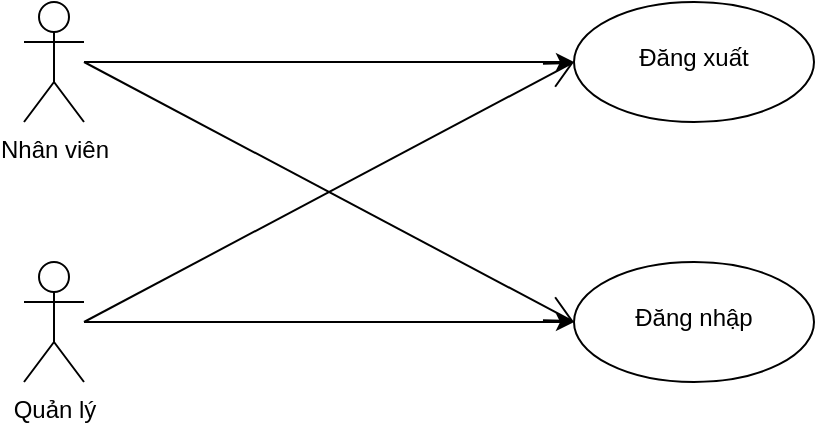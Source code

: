 <mxfile version="24.3.1" type="github" pages="3">
  <diagram name="usecase đăng nhập" id="J5ofeO4W4WTgCNZOi133">
    <mxGraphModel grid="0" page="0" gridSize="10" guides="1" tooltips="1" connect="1" arrows="1" fold="1" pageScale="1" pageWidth="827" pageHeight="1169" math="0" shadow="0">
      <root>
        <mxCell id="0" />
        <mxCell id="1" parent="0" />
        <mxCell id="liZM-SsBKkkCHfajtKRv-1" style="edgeStyle=orthogonalEdgeStyle;rounded=0;orthogonalLoop=1;jettySize=auto;html=1;entryX=0;entryY=0.5;entryDx=0;entryDy=0;" edge="1" parent="1" source="liZM-SsBKkkCHfajtKRv-2" target="liZM-SsBKkkCHfajtKRv-6">
          <mxGeometry relative="1" as="geometry" />
        </mxCell>
        <mxCell id="liZM-SsBKkkCHfajtKRv-2" value="Nhân viên" style="shape=umlActor;verticalLabelPosition=bottom;verticalAlign=top;html=1;outlineConnect=0;" vertex="1" parent="1">
          <mxGeometry x="150" y="40" width="30" height="60" as="geometry" />
        </mxCell>
        <mxCell id="liZM-SsBKkkCHfajtKRv-3" style="edgeStyle=orthogonalEdgeStyle;rounded=0;orthogonalLoop=1;jettySize=auto;html=1;entryX=0;entryY=0.5;entryDx=0;entryDy=0;" edge="1" parent="1" source="liZM-SsBKkkCHfajtKRv-4" target="liZM-SsBKkkCHfajtKRv-5">
          <mxGeometry relative="1" as="geometry" />
        </mxCell>
        <mxCell id="liZM-SsBKkkCHfajtKRv-4" value="Quản lý" style="shape=umlActor;verticalLabelPosition=bottom;verticalAlign=top;html=1;outlineConnect=0;" vertex="1" parent="1">
          <mxGeometry x="150" y="170" width="30" height="60" as="geometry" />
        </mxCell>
        <mxCell id="liZM-SsBKkkCHfajtKRv-5" value="&lt;br&gt;Đăng nhập" style="ellipse;whiteSpace=wrap;html=1;verticalAlign=top;" vertex="1" parent="1">
          <mxGeometry x="425" y="170" width="120" height="60" as="geometry" />
        </mxCell>
        <mxCell id="liZM-SsBKkkCHfajtKRv-6" value="&lt;br&gt;Đăng xuất" style="ellipse;whiteSpace=wrap;html=1;verticalAlign=top;" vertex="1" parent="1">
          <mxGeometry x="425" y="40" width="120" height="60" as="geometry" />
        </mxCell>
        <mxCell id="liZM-SsBKkkCHfajtKRv-7" value="" style="endArrow=open;endFill=1;endSize=12;html=1;rounded=0;entryX=0;entryY=0.5;entryDx=0;entryDy=0;" edge="1" parent="1" target="liZM-SsBKkkCHfajtKRv-6">
          <mxGeometry width="160" relative="1" as="geometry">
            <mxPoint x="180" y="200" as="sourcePoint" />
            <mxPoint x="500" y="290" as="targetPoint" />
          </mxGeometry>
        </mxCell>
        <mxCell id="liZM-SsBKkkCHfajtKRv-8" value="" style="endArrow=open;endFill=1;endSize=12;html=1;rounded=0;entryX=0;entryY=0.5;entryDx=0;entryDy=0;" edge="1" parent="1" target="liZM-SsBKkkCHfajtKRv-5">
          <mxGeometry width="160" relative="1" as="geometry">
            <mxPoint x="180" y="70" as="sourcePoint" />
            <mxPoint x="500" y="290" as="targetPoint" />
          </mxGeometry>
        </mxCell>
      </root>
    </mxGraphModel>
  </diagram>
  <diagram id="H83PuLndvgG9527dxFOh" name="use case nhân viên">
    <mxGraphModel grid="0" page="0" gridSize="10" guides="1" tooltips="1" connect="1" arrows="1" fold="1" pageScale="1" pageWidth="827" pageHeight="1169" math="0" shadow="0">
      <root>
        <mxCell id="0" />
        <mxCell id="1" parent="0" />
        <mxCell id="HDXBAJgAg0gskHYHHkbr-1" value="" style="edgeStyle=orthogonalEdgeStyle;rounded=0;orthogonalLoop=1;jettySize=auto;html=1;" edge="1" parent="1" source="HDXBAJgAg0gskHYHHkbr-2" target="HDXBAJgAg0gskHYHHkbr-3">
          <mxGeometry relative="1" as="geometry" />
        </mxCell>
        <mxCell id="HDXBAJgAg0gskHYHHkbr-2" value="Quản lý" style="shape=umlActor;verticalLabelPosition=bottom;verticalAlign=top;html=1;outlineConnect=0;" vertex="1" parent="1">
          <mxGeometry x="160" y="160" width="30" height="60" as="geometry" />
        </mxCell>
        <mxCell id="HDXBAJgAg0gskHYHHkbr-3" value="&lt;br&gt;Quản lý&lt;br&gt;nhân viên" style="ellipse;whiteSpace=wrap;html=1;verticalAlign=top;" vertex="1" parent="1">
          <mxGeometry x="330" y="160" width="120" height="60" as="geometry" />
        </mxCell>
        <mxCell id="HDXBAJgAg0gskHYHHkbr-4" value="&lt;br&gt;Thêm nhân viên" style="ellipse;whiteSpace=wrap;html=1;verticalAlign=top;" vertex="1" parent="1">
          <mxGeometry x="330" y="290" width="120" height="60" as="geometry" />
        </mxCell>
        <mxCell id="HDXBAJgAg0gskHYHHkbr-5" value="&lt;br&gt;Sửa thông tin&lt;br&gt;nhân viên" style="ellipse;whiteSpace=wrap;html=1;verticalAlign=top;" vertex="1" parent="1">
          <mxGeometry x="520" y="160" width="120" height="60" as="geometry" />
        </mxCell>
        <mxCell id="HDXBAJgAg0gskHYHHkbr-6" value="&lt;br&gt;Xem danh sách&lt;br&gt;nhân viên" style="ellipse;whiteSpace=wrap;html=1;verticalAlign=top;" vertex="1" parent="1">
          <mxGeometry x="330" y="10" width="120" height="60" as="geometry" />
        </mxCell>
        <mxCell id="HDXBAJgAg0gskHYHHkbr-7" style="edgeStyle=orthogonalEdgeStyle;rounded=0;orthogonalLoop=1;jettySize=auto;html=1;" edge="1" parent="1" source="HDXBAJgAg0gskHYHHkbr-8" target="HDXBAJgAg0gskHYHHkbr-6">
          <mxGeometry relative="1" as="geometry" />
        </mxCell>
        <mxCell id="HDXBAJgAg0gskHYHHkbr-8" value="Nhân Viên" style="shape=umlActor;verticalLabelPosition=bottom;verticalAlign=top;html=1;outlineConnect=0;" vertex="1" parent="1">
          <mxGeometry x="160" y="10" width="30" height="60" as="geometry" />
        </mxCell>
        <mxCell id="HDXBAJgAg0gskHYHHkbr-9" value="" style="endArrow=block;dashed=1;endFill=0;endSize=12;html=1;rounded=0;exitX=0.5;exitY=0;exitDx=0;exitDy=0;entryX=0.5;entryY=1;entryDx=0;entryDy=0;" edge="1" parent="1" source="HDXBAJgAg0gskHYHHkbr-4" target="HDXBAJgAg0gskHYHHkbr-3">
          <mxGeometry width="160" relative="1" as="geometry">
            <mxPoint x="340" y="580" as="sourcePoint" />
            <mxPoint x="390" y="450" as="targetPoint" />
          </mxGeometry>
        </mxCell>
        <mxCell id="HDXBAJgAg0gskHYHHkbr-10" value="Extends" style="edgeLabel;html=1;align=center;verticalAlign=middle;resizable=0;points=[];" vertex="1" connectable="0" parent="HDXBAJgAg0gskHYHHkbr-9">
          <mxGeometry x="0.279" relative="1" as="geometry">
            <mxPoint y="15" as="offset" />
          </mxGeometry>
        </mxCell>
        <mxCell id="HDXBAJgAg0gskHYHHkbr-11" value="" style="endArrow=block;dashed=1;endFill=0;endSize=12;html=1;rounded=0;exitX=0;exitY=0.5;exitDx=0;exitDy=0;entryX=1;entryY=0.5;entryDx=0;entryDy=0;" edge="1" parent="1" source="HDXBAJgAg0gskHYHHkbr-5" target="HDXBAJgAg0gskHYHHkbr-3">
          <mxGeometry width="160" relative="1" as="geometry">
            <mxPoint x="477.574" y="71.213" as="sourcePoint" />
            <mxPoint x="442.426" y="178.787" as="targetPoint" />
          </mxGeometry>
        </mxCell>
        <mxCell id="HDXBAJgAg0gskHYHHkbr-12" value="Extends" style="edgeLabel;html=1;align=center;verticalAlign=middle;resizable=0;points=[];" vertex="1" connectable="0" parent="HDXBAJgAg0gskHYHHkbr-11">
          <mxGeometry x="0.279" relative="1" as="geometry">
            <mxPoint x="20" as="offset" />
          </mxGeometry>
        </mxCell>
        <mxCell id="HDXBAJgAg0gskHYHHkbr-13" value="" style="endArrow=block;dashed=1;endFill=0;endSize=12;html=1;rounded=0;exitX=0.5;exitY=1;exitDx=0;exitDy=0;entryX=0.5;entryY=0;entryDx=0;entryDy=0;" edge="1" parent="1" source="HDXBAJgAg0gskHYHHkbr-6" target="HDXBAJgAg0gskHYHHkbr-3">
          <mxGeometry width="160" relative="1" as="geometry">
            <mxPoint x="487.574" y="-248.787" as="sourcePoint" />
            <mxPoint x="390" y="-110" as="targetPoint" />
          </mxGeometry>
        </mxCell>
        <mxCell id="HDXBAJgAg0gskHYHHkbr-14" value="Extends" style="edgeLabel;html=1;align=center;verticalAlign=middle;resizable=0;points=[];" vertex="1" connectable="0" parent="HDXBAJgAg0gskHYHHkbr-13">
          <mxGeometry x="0.279" relative="1" as="geometry">
            <mxPoint y="-18" as="offset" />
          </mxGeometry>
        </mxCell>
        <mxCell id="HDXBAJgAg0gskHYHHkbr-15" value="&lt;br&gt;Sa thải nhân viên" style="ellipse;whiteSpace=wrap;html=1;verticalAlign=top;" vertex="1" parent="1">
          <mxGeometry x="710" y="160" width="120" height="60" as="geometry" />
        </mxCell>
        <mxCell id="HDXBAJgAg0gskHYHHkbr-16" value="" style="endArrow=block;dashed=1;endFill=0;endSize=12;html=1;rounded=0;exitX=0;exitY=0.5;exitDx=0;exitDy=0;entryX=1;entryY=0.5;entryDx=0;entryDy=0;" edge="1" parent="1" source="HDXBAJgAg0gskHYHHkbr-15" target="HDXBAJgAg0gskHYHHkbr-5">
          <mxGeometry width="160" relative="1" as="geometry">
            <mxPoint x="727.574" y="1.213" as="sourcePoint" />
            <mxPoint x="660" y="170" as="targetPoint" />
          </mxGeometry>
        </mxCell>
        <mxCell id="HDXBAJgAg0gskHYHHkbr-17" value="Extends" style="edgeLabel;html=1;align=center;verticalAlign=middle;resizable=0;points=[];" vertex="1" connectable="0" parent="HDXBAJgAg0gskHYHHkbr-16">
          <mxGeometry x="0.279" relative="1" as="geometry">
            <mxPoint x="15" as="offset" />
          </mxGeometry>
        </mxCell>
        <mxCell id="HDXBAJgAg0gskHYHHkbr-18" value="&lt;br&gt;Xem thông tin nhân viên" style="ellipse;whiteSpace=wrap;html=1;verticalAlign=top;" vertex="1" parent="1">
          <mxGeometry x="520" y="10" width="120" height="60" as="geometry" />
        </mxCell>
        <mxCell id="HDXBAJgAg0gskHYHHkbr-19" value="" style="endArrow=block;dashed=1;endFill=0;endSize=12;html=1;rounded=0;exitX=0;exitY=0.5;exitDx=0;exitDy=0;entryX=1;entryY=0.5;entryDx=0;entryDy=0;" edge="1" parent="1" source="HDXBAJgAg0gskHYHHkbr-18" target="HDXBAJgAg0gskHYHHkbr-6">
          <mxGeometry width="160" relative="1" as="geometry">
            <mxPoint x="617.574" y="-78.787" as="sourcePoint" />
            <mxPoint x="520" y="60" as="targetPoint" />
          </mxGeometry>
        </mxCell>
        <mxCell id="HDXBAJgAg0gskHYHHkbr-20" value="Extends" style="edgeLabel;html=1;align=center;verticalAlign=middle;resizable=0;points=[];" vertex="1" connectable="0" parent="HDXBAJgAg0gskHYHHkbr-19">
          <mxGeometry x="0.279" relative="1" as="geometry">
            <mxPoint x="15" as="offset" />
          </mxGeometry>
        </mxCell>
        <mxCell id="HDXBAJgAg0gskHYHHkbr-21" value="" style="endArrow=block;dashed=1;endFill=0;endSize=12;html=1;rounded=0;fontSize=14;entryX=0.5;entryY=1;entryDx=0;entryDy=0;exitX=0.5;exitY=0;exitDx=0;exitDy=0;" edge="1" parent="1" source="HDXBAJgAg0gskHYHHkbr-22" target="HDXBAJgAg0gskHYHHkbr-5">
          <mxGeometry width="160" relative="1" as="geometry">
            <mxPoint x="520" y="280" as="sourcePoint" />
            <mxPoint x="500" y="290" as="targetPoint" />
          </mxGeometry>
        </mxCell>
        <mxCell id="HDXBAJgAg0gskHYHHkbr-22" value="&lt;br&gt;Sửa thông tin&lt;br&gt;đăng nhập" style="ellipse;whiteSpace=wrap;html=1;verticalAlign=top;" vertex="1" parent="1">
          <mxGeometry x="520" y="290" width="120" height="60" as="geometry" />
        </mxCell>
        <mxCell id="HDXBAJgAg0gskHYHHkbr-23" value="Extends" style="edgeLabel;html=1;align=center;verticalAlign=middle;resizable=0;points=[];" vertex="1" connectable="0" parent="1">
          <mxGeometry x="490" y="260" as="geometry">
            <mxPoint x="86" y="-3" as="offset" />
          </mxGeometry>
        </mxCell>
      </root>
    </mxGraphModel>
  </diagram>
  <diagram id="6hskeE5C1Kta3vWvaLKO" name="Trang-3">
    <mxGraphModel dx="954" dy="1040" grid="0" gridSize="10" guides="1" tooltips="1" connect="1" arrows="1" fold="1" page="0" pageScale="1" pageWidth="827" pageHeight="1169" math="0" shadow="0">
      <root>
        <mxCell id="0" />
        <mxCell id="1" parent="0" />
        <mxCell id="ZVoYcP3w5Ckm8mqL0oFL-1" value="" style="edgeStyle=orthogonalEdgeStyle;rounded=0;orthogonalLoop=1;jettySize=auto;html=1;" edge="1" parent="1" source="ZVoYcP3w5Ckm8mqL0oFL-2" target="ZVoYcP3w5Ckm8mqL0oFL-3">
          <mxGeometry relative="1" as="geometry" />
        </mxCell>
        <mxCell id="ZVoYcP3w5Ckm8mqL0oFL-2" value="Nhân viên" style="shape=umlActor;verticalLabelPosition=bottom;verticalAlign=top;html=1;outlineConnect=0;" vertex="1" parent="1">
          <mxGeometry x="160" y="150" width="30" height="60" as="geometry" />
        </mxCell>
        <mxCell id="ZVoYcP3w5Ckm8mqL0oFL-3" value="&lt;br&gt;Bán hàng" style="ellipse;whiteSpace=wrap;html=1;verticalAlign=top;" vertex="1" parent="1">
          <mxGeometry x="330" y="150" width="120" height="60" as="geometry" />
        </mxCell>
        <mxCell id="ZVoYcP3w5Ckm8mqL0oFL-4" value="&lt;br&gt;In hóa đơn" style="ellipse;whiteSpace=wrap;html=1;verticalAlign=top;" vertex="1" parent="1">
          <mxGeometry x="570" y="150" width="120" height="60" as="geometry" />
        </mxCell>
        <mxCell id="ZVoYcP3w5Ckm8mqL0oFL-5" value="" style="endArrow=block;dashed=1;endFill=0;endSize=12;html=1;rounded=0;entryX=0;entryY=0.5;entryDx=0;entryDy=0;exitX=1;exitY=0.5;exitDx=0;exitDy=0;" edge="1" parent="1" source="ZVoYcP3w5Ckm8mqL0oFL-3" target="ZVoYcP3w5Ckm8mqL0oFL-4">
          <mxGeometry width="160" relative="1" as="geometry">
            <mxPoint x="340" y="290" as="sourcePoint" />
            <mxPoint x="500" y="290" as="targetPoint" />
          </mxGeometry>
        </mxCell>
        <mxCell id="ZVoYcP3w5Ckm8mqL0oFL-6" value="Include" style="edgeLabel;html=1;align=center;verticalAlign=middle;resizable=0;points=[];" vertex="1" connectable="0" parent="ZVoYcP3w5Ckm8mqL0oFL-5">
          <mxGeometry x="-0.357" y="3" relative="1" as="geometry">
            <mxPoint x="14" y="3" as="offset" />
          </mxGeometry>
        </mxCell>
        <mxCell id="ZVoYcP3w5Ckm8mqL0oFL-7" value="&lt;br&gt;Tìm kiếm sản phẩm" style="ellipse;whiteSpace=wrap;html=1;verticalAlign=top;" vertex="1" parent="1">
          <mxGeometry x="440" y="330" width="120" height="60" as="geometry" />
        </mxCell>
        <mxCell id="ZVoYcP3w5Ckm8mqL0oFL-8" value="" style="endArrow=block;dashed=1;endFill=0;endSize=12;html=1;rounded=0;entryX=0.5;entryY=1;entryDx=0;entryDy=0;" edge="1" parent="1" source="ZVoYcP3w5Ckm8mqL0oFL-7" target="ZVoYcP3w5Ckm8mqL0oFL-3">
          <mxGeometry width="160" relative="1" as="geometry">
            <mxPoint x="340" y="290" as="sourcePoint" />
            <mxPoint x="500" y="290" as="targetPoint" />
          </mxGeometry>
        </mxCell>
        <mxCell id="ZVoYcP3w5Ckm8mqL0oFL-9" value="Extends" style="edgeLabel;html=1;align=center;verticalAlign=middle;resizable=0;points=[];" vertex="1" connectable="0" parent="ZVoYcP3w5Ckm8mqL0oFL-8">
          <mxGeometry x="-0.314" relative="1" as="geometry">
            <mxPoint x="-16" y="-6" as="offset" />
          </mxGeometry>
        </mxCell>
        <mxCell id="ZVoYcP3w5Ckm8mqL0oFL-10" value="&lt;br&gt;Tạo hóa đơn" style="ellipse;whiteSpace=wrap;html=1;verticalAlign=top;" vertex="1" parent="1">
          <mxGeometry x="440" y="-30" width="120" height="60" as="geometry" />
        </mxCell>
        <mxCell id="ZVoYcP3w5Ckm8mqL0oFL-11" value="" style="endArrow=block;dashed=1;endFill=0;endSize=12;html=1;rounded=0;entryX=0;entryY=1;entryDx=0;entryDy=0;exitX=0.5;exitY=0;exitDx=0;exitDy=0;" edge="1" parent="1" source="ZVoYcP3w5Ckm8mqL0oFL-3" target="ZVoYcP3w5Ckm8mqL0oFL-10">
          <mxGeometry width="160" relative="1" as="geometry">
            <mxPoint x="460" y="190" as="sourcePoint" />
            <mxPoint x="510" y="300" as="targetPoint" />
          </mxGeometry>
        </mxCell>
        <mxCell id="ZVoYcP3w5Ckm8mqL0oFL-12" value="Include" style="edgeLabel;html=1;align=center;verticalAlign=middle;resizable=0;points=[];" vertex="1" connectable="0" parent="ZVoYcP3w5Ckm8mqL0oFL-11">
          <mxGeometry x="-0.357" y="3" relative="1" as="geometry">
            <mxPoint x="10" y="-11" as="offset" />
          </mxGeometry>
        </mxCell>
        <mxCell id="ZVoYcP3w5Ckm8mqL0oFL-13" value="&lt;br&gt;Thêm thuốc vào&lt;br&gt;hóa đơn" style="ellipse;whiteSpace=wrap;html=1;verticalAlign=top;" vertex="1" parent="1">
          <mxGeometry x="570" y="30" width="120" height="60" as="geometry" />
        </mxCell>
        <mxCell id="ZVoYcP3w5Ckm8mqL0oFL-14" value="" style="endArrow=block;dashed=1;endFill=0;endSize=12;html=1;rounded=0;exitX=1;exitY=0;exitDx=0;exitDy=0;entryX=0;entryY=1;entryDx=0;entryDy=0;" edge="1" parent="1" source="ZVoYcP3w5Ckm8mqL0oFL-3" target="ZVoYcP3w5Ckm8mqL0oFL-13">
          <mxGeometry width="160" relative="1" as="geometry">
            <mxPoint x="460" y="190" as="sourcePoint" />
            <mxPoint x="640" y="190" as="targetPoint" />
          </mxGeometry>
        </mxCell>
        <mxCell id="ZVoYcP3w5Ckm8mqL0oFL-15" value="Include" style="edgeLabel;html=1;align=center;verticalAlign=middle;resizable=0;points=[];" vertex="1" connectable="0" parent="ZVoYcP3w5Ckm8mqL0oFL-14">
          <mxGeometry x="-0.357" y="3" relative="1" as="geometry">
            <mxPoint x="14" y="3" as="offset" />
          </mxGeometry>
        </mxCell>
        <mxCell id="ZVoYcP3w5Ckm8mqL0oFL-16" value="&lt;br&gt;Nhập số lượng" style="ellipse;whiteSpace=wrap;html=1;verticalAlign=top;" vertex="1" parent="1">
          <mxGeometry x="780" y="30" width="120" height="60" as="geometry" />
        </mxCell>
        <mxCell id="ZVoYcP3w5Ckm8mqL0oFL-17" value="" style="endArrow=block;dashed=1;endFill=0;endSize=12;html=1;rounded=0;entryX=0;entryY=0.5;entryDx=0;entryDy=0;exitX=1;exitY=0.5;exitDx=0;exitDy=0;" edge="1" parent="1" source="ZVoYcP3w5Ckm8mqL0oFL-13" target="ZVoYcP3w5Ckm8mqL0oFL-16">
          <mxGeometry width="160" relative="1" as="geometry">
            <mxPoint x="430" y="130" as="sourcePoint" />
            <mxPoint x="590" y="130" as="targetPoint" />
          </mxGeometry>
        </mxCell>
        <mxCell id="ZVoYcP3w5Ckm8mqL0oFL-18" value="Include" style="edgeLabel;html=1;align=center;verticalAlign=middle;resizable=0;points=[];" vertex="1" connectable="0" parent="ZVoYcP3w5Ckm8mqL0oFL-17">
          <mxGeometry x="-0.477" relative="1" as="geometry">
            <mxPoint x="16" as="offset" />
          </mxGeometry>
        </mxCell>
        <mxCell id="ZVoYcP3w5Ckm8mqL0oFL-19" value="&lt;br&gt;Nhập mã giảm giá" style="ellipse;whiteSpace=wrap;html=1;verticalAlign=top;" vertex="1" parent="1">
          <mxGeometry x="570" y="270" width="120" height="60" as="geometry" />
        </mxCell>
        <mxCell id="ZVoYcP3w5Ckm8mqL0oFL-20" value="" style="endArrow=block;dashed=1;endFill=0;endSize=12;html=1;rounded=0;entryX=1;entryY=1;entryDx=0;entryDy=0;exitX=0.083;exitY=0.167;exitDx=0;exitDy=0;exitPerimeter=0;" edge="1" parent="1" source="ZVoYcP3w5Ckm8mqL0oFL-19" target="ZVoYcP3w5Ckm8mqL0oFL-3">
          <mxGeometry width="160" relative="1" as="geometry">
            <mxPoint x="580" y="250" as="sourcePoint" />
            <mxPoint x="510" y="180" as="targetPoint" />
          </mxGeometry>
        </mxCell>
        <mxCell id="ZVoYcP3w5Ckm8mqL0oFL-21" value="Extends" style="edgeLabel;html=1;align=center;verticalAlign=middle;resizable=0;points=[];" vertex="1" connectable="0" parent="ZVoYcP3w5Ckm8mqL0oFL-20">
          <mxGeometry x="-0.314" relative="1" as="geometry">
            <mxPoint x="-16" y="-6" as="offset" />
          </mxGeometry>
        </mxCell>
        <mxCell id="ZVoYcP3w5Ckm8mqL0oFL-22" value="&lt;br&gt;Xác nhận đơn hàng" style="ellipse;whiteSpace=wrap;html=1;verticalAlign=top;" vertex="1" parent="1">
          <mxGeometry x="780" y="150" width="120" height="60" as="geometry" />
        </mxCell>
        <mxCell id="ZVoYcP3w5Ckm8mqL0oFL-23" value="" style="endArrow=block;dashed=1;endFill=0;endSize=12;html=1;rounded=0;entryX=0;entryY=0.5;entryDx=0;entryDy=0;exitX=1;exitY=0.5;exitDx=0;exitDy=0;" edge="1" parent="1" source="ZVoYcP3w5Ckm8mqL0oFL-4" target="ZVoYcP3w5Ckm8mqL0oFL-22">
          <mxGeometry width="160" relative="1" as="geometry">
            <mxPoint x="700" y="130" as="sourcePoint" />
            <mxPoint x="790" y="130" as="targetPoint" />
          </mxGeometry>
        </mxCell>
        <mxCell id="ZVoYcP3w5Ckm8mqL0oFL-24" value="Include" style="edgeLabel;html=1;align=center;verticalAlign=middle;resizable=0;points=[];" vertex="1" connectable="0" parent="ZVoYcP3w5Ckm8mqL0oFL-23">
          <mxGeometry x="-0.477" relative="1" as="geometry">
            <mxPoint x="16" as="offset" />
          </mxGeometry>
        </mxCell>
      </root>
    </mxGraphModel>
  </diagram>
</mxfile>
